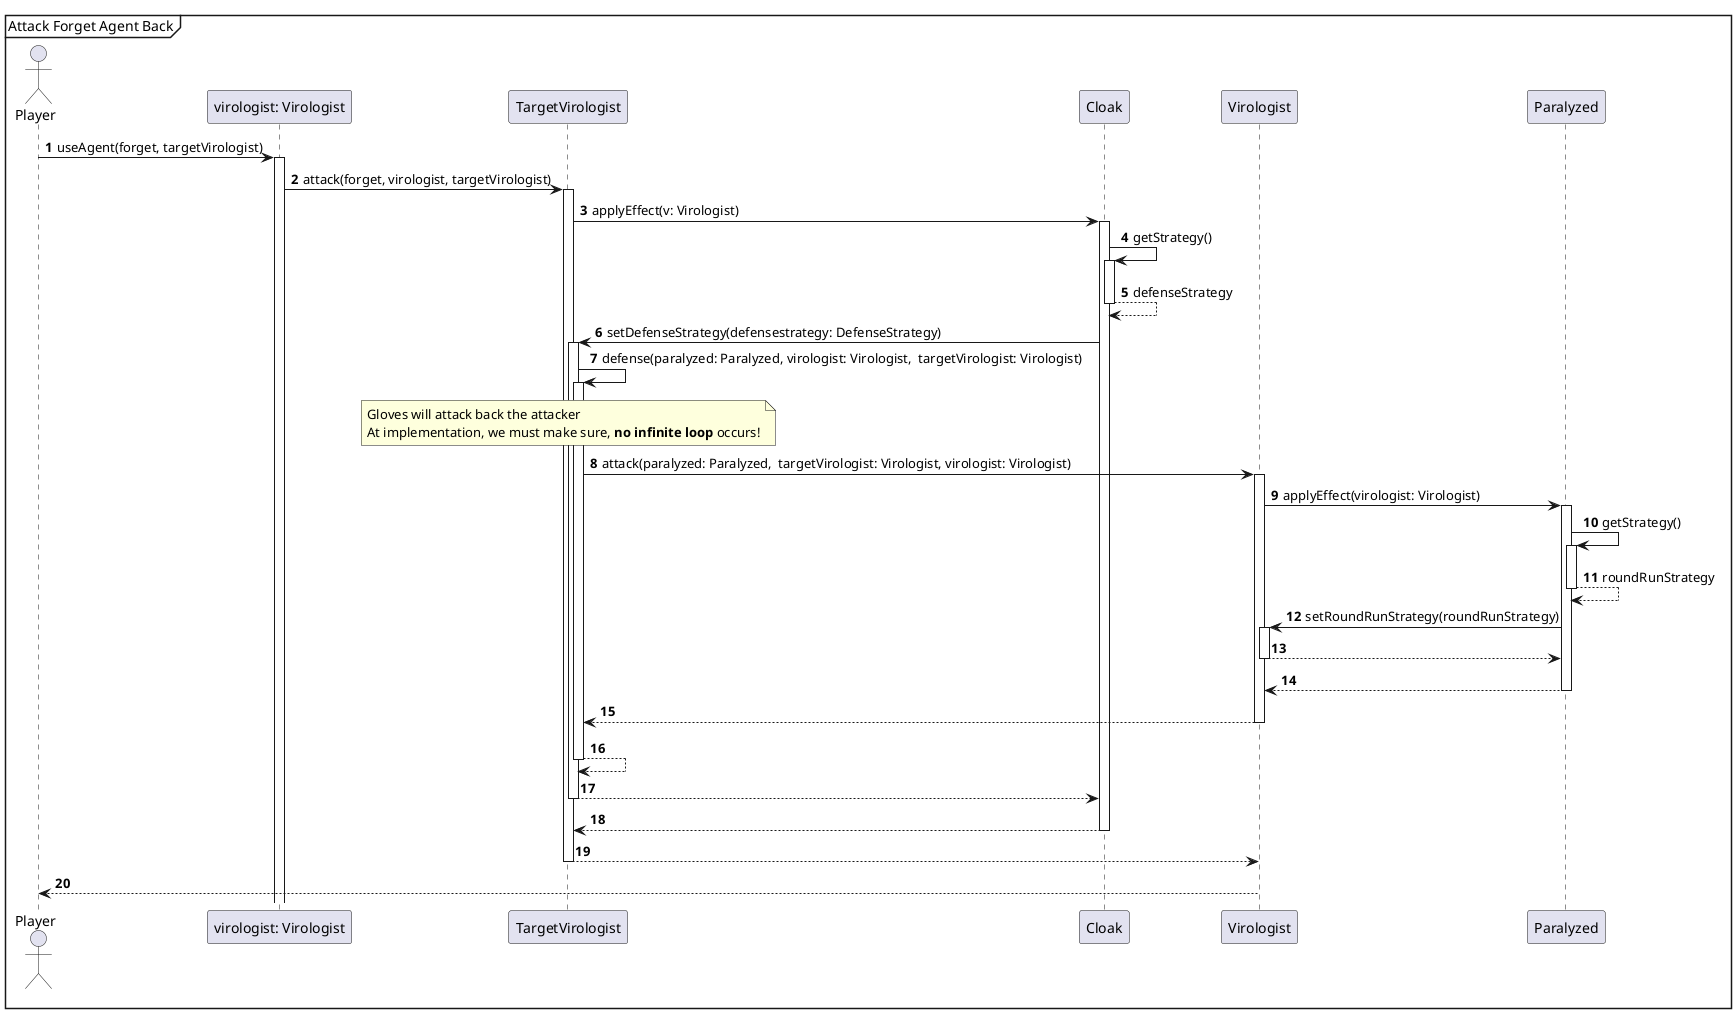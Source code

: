 @startuml
'https://plantuml.com/sequence-diagram

autonumber

mainframe Attack Forget Agent Back

actor Player

Player -> "virologist: Virologist"++: useAgent(forget, targetVirologist)
"virologist: Virologist" -> TargetVirologist++: attack(forget, virologist, targetVirologist)
TargetVirologist -> Cloak++ : applyEffect(v: Virologist)

Cloak -> Cloak++ : getStrategy()
Cloak --> Cloak-- : defenseStrategy

Cloak -> TargetVirologist++: setDefenseStrategy(defensestrategy: DefenseStrategy)

TargetVirologist -> TargetVirologist++: defense(paralyzed: Paralyzed, virologist: Virologist,  targetVirologist: Virologist)

note over TargetVirologist
    Gloves will attack back the attacker
    At implementation, we must make sure, **no infinite loop** occurs!
end note

TargetVirologist -> Virologist++: attack(paralyzed: Paralyzed,  targetVirologist: Virologist, virologist: Virologist)
Virologist -> Paralyzed++ : applyEffect(virologist: Virologist)
Paralyzed -> Paralyzed++ : getStrategy()
      Paralyzed --> Paralyzed-- : roundRunStrategy
      Paralyzed -> Virologist++: setRoundRunStrategy(roundRunStrategy)
      Virologist --> Paralyzed--
      Paralyzed --> Virologist--
Virologist --> TargetVirologist--

TargetVirologist --> TargetVirologist --

TargetVirologist --> Cloak --
Cloak --> TargetVirologist --


TargetVirologist --> Virologist --

Virologist --> Player --
@enduml